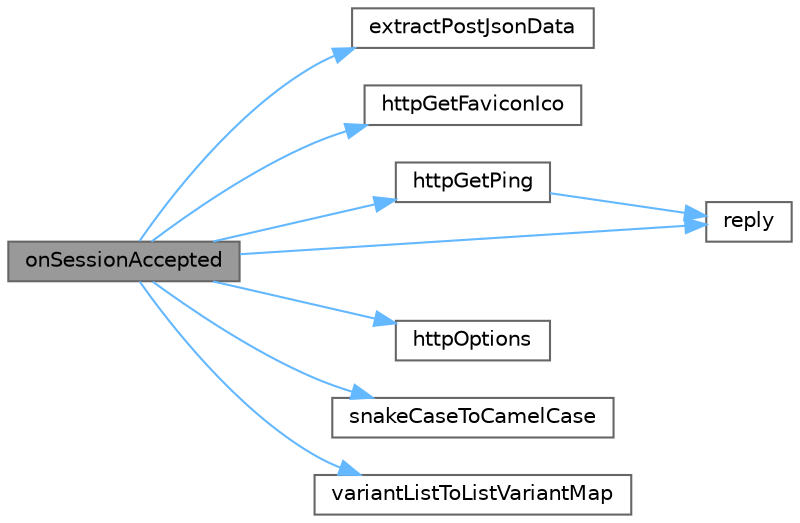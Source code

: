 digraph "onSessionAccepted"
{
 // LATEX_PDF_SIZE
  bgcolor="transparent";
  edge [fontname=Helvetica,fontsize=10,labelfontname=Helvetica,labelfontsize=10];
  node [fontname=Helvetica,fontsize=10,shape=box,height=0.2,width=0.4];
  rankdir="LR";
  Node1 [id="Node000001",label="onSessionAccepted",height=0.2,width=0.4,color="gray40", fillcolor="grey60", style="filled", fontcolor="black",tooltip="处理新会话接入"];
  Node1 -> Node2 [id="edge1_Node000001_Node000002",color="steelblue1",style="solid",tooltip=" "];
  Node2 [id="Node000002",label="extractPostJsonData",height=0.2,width=0.4,color="grey40", fillcolor="white", style="filled",URL="$class_j_q_http_server_1_1_service.html#a34edf84123ca954ca94ab69edafcd020",tooltip="提取POST请求中的JSON数据"];
  Node1 -> Node3 [id="edge2_Node000001_Node000003",color="steelblue1",style="solid",tooltip=" "];
  Node3 [id="Node000003",label="httpGetFaviconIco",height=0.2,width=0.4,color="grey40", fillcolor="white", style="filled",URL="$class_j_q_http_server_1_1_service.html#aa49e2cfc1abaeac66462814ff9fa5123",tooltip="处理GET /favicon.ico请求"];
  Node1 -> Node4 [id="edge3_Node000001_Node000004",color="steelblue1",style="solid",tooltip=" "];
  Node4 [id="Node000004",label="httpGetPing",height=0.2,width=0.4,color="grey40", fillcolor="white", style="filled",URL="$class_j_q_http_server_1_1_service.html#a6c1cd0f41205919a0be8763c7fa4b792",tooltip="处理GET /ping请求"];
  Node4 -> Node5 [id="edge4_Node000004_Node000005",color="steelblue1",style="solid",tooltip=" "];
  Node5 [id="Node000005",label="reply",height=0.2,width=0.4,color="grey40", fillcolor="white", style="filled",URL="$class_j_q_http_server_1_1_service.html#aa42057b8725174798daca4ed593d0efe",tooltip="发送JSON格式响应（带数据内容）"];
  Node1 -> Node6 [id="edge5_Node000001_Node000006",color="steelblue1",style="solid",tooltip=" "];
  Node6 [id="Node000006",label="httpOptions",height=0.2,width=0.4,color="grey40", fillcolor="white", style="filled",URL="$class_j_q_http_server_1_1_service.html#aad66b822ff74bede662da308e6128c61",tooltip="处理OPTIONS请求"];
  Node1 -> Node5 [id="edge6_Node000001_Node000005",color="steelblue1",style="solid",tooltip=" "];
  Node1 -> Node7 [id="edge7_Node000001_Node000007",color="steelblue1",style="solid",tooltip=" "];
  Node7 [id="Node000007",label="snakeCaseToCamelCase",height=0.2,width=0.4,color="grey40", fillcolor="white", style="filled",URL="$class_j_q_http_server_1_1_service.html#a75a4b4fe9020ec8a4005533fdbd3ed6d",tooltip="蛇形命名转驼峰命名"];
  Node1 -> Node8 [id="edge8_Node000001_Node000008",color="steelblue1",style="solid",tooltip=" "];
  Node8 [id="Node000008",label="variantListToListVariantMap",height=0.2,width=0.4,color="grey40", fillcolor="white", style="filled",URL="$class_j_q_http_server_1_1_service.html#af0c3bf1f85d97f5e3f3e3752403091f1",tooltip="QVariantList转QList<QVariantMap>"];
}
